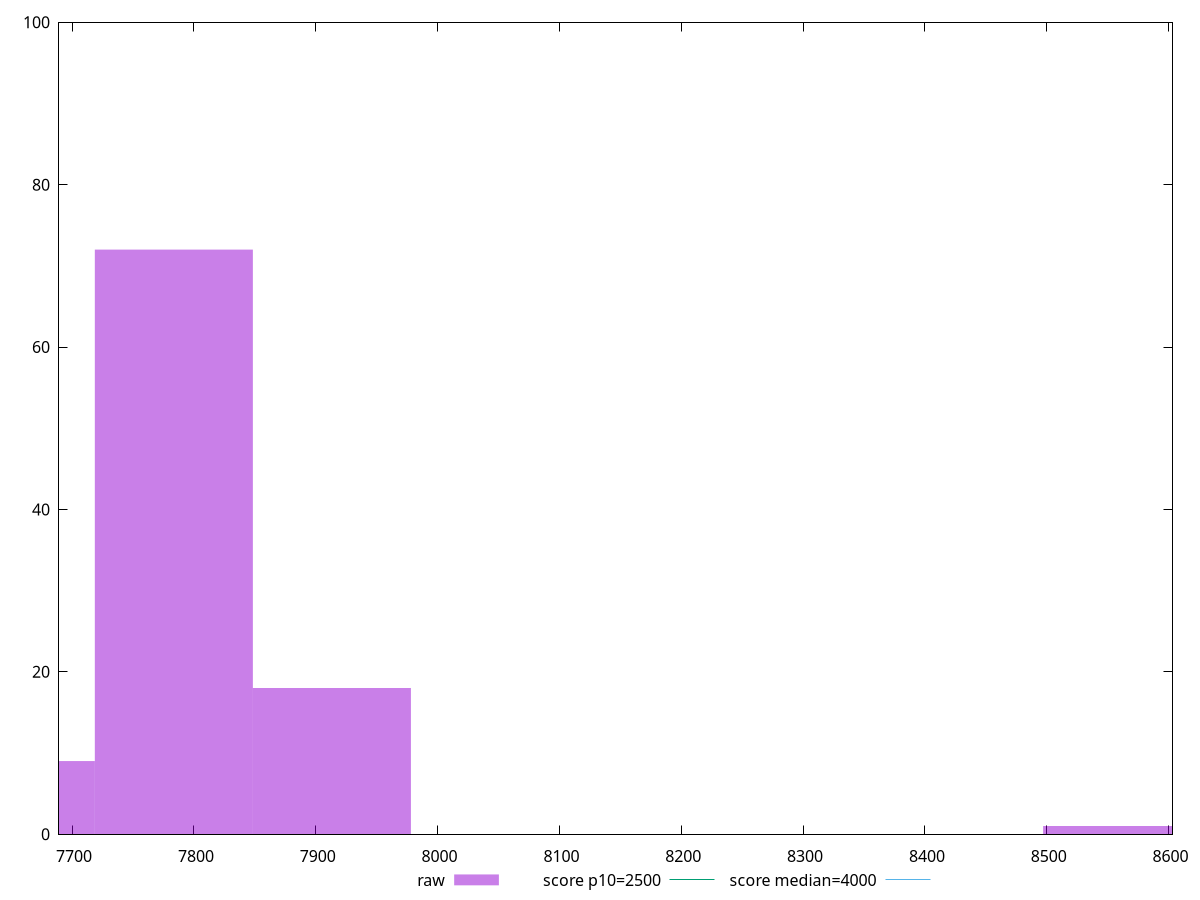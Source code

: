 reset

$raw <<EOF
8561.854108761248 1
7783.503735237498 72
7913.228797491456 18
7653.77867298354 9
EOF

set key outside below
set boxwidth 129.7250622539583
set xrange [7689.241499999999:8603.185999999998]
set yrange [0:100]
set trange [0:100]
set style fill transparent solid 0.5 noborder

set parametric
set terminal svg size 640, 490 enhanced background rgb 'white'
set output "report_00026_2021-02-22T21:38:55.199Z/largest-contentful-paint/samples/pages+cached+noadtech/raw/histogram.svg"

plot $raw title "raw" with boxes, \
     2500,t title "score p10=2500", \
     4000,t title "score median=4000"

reset
